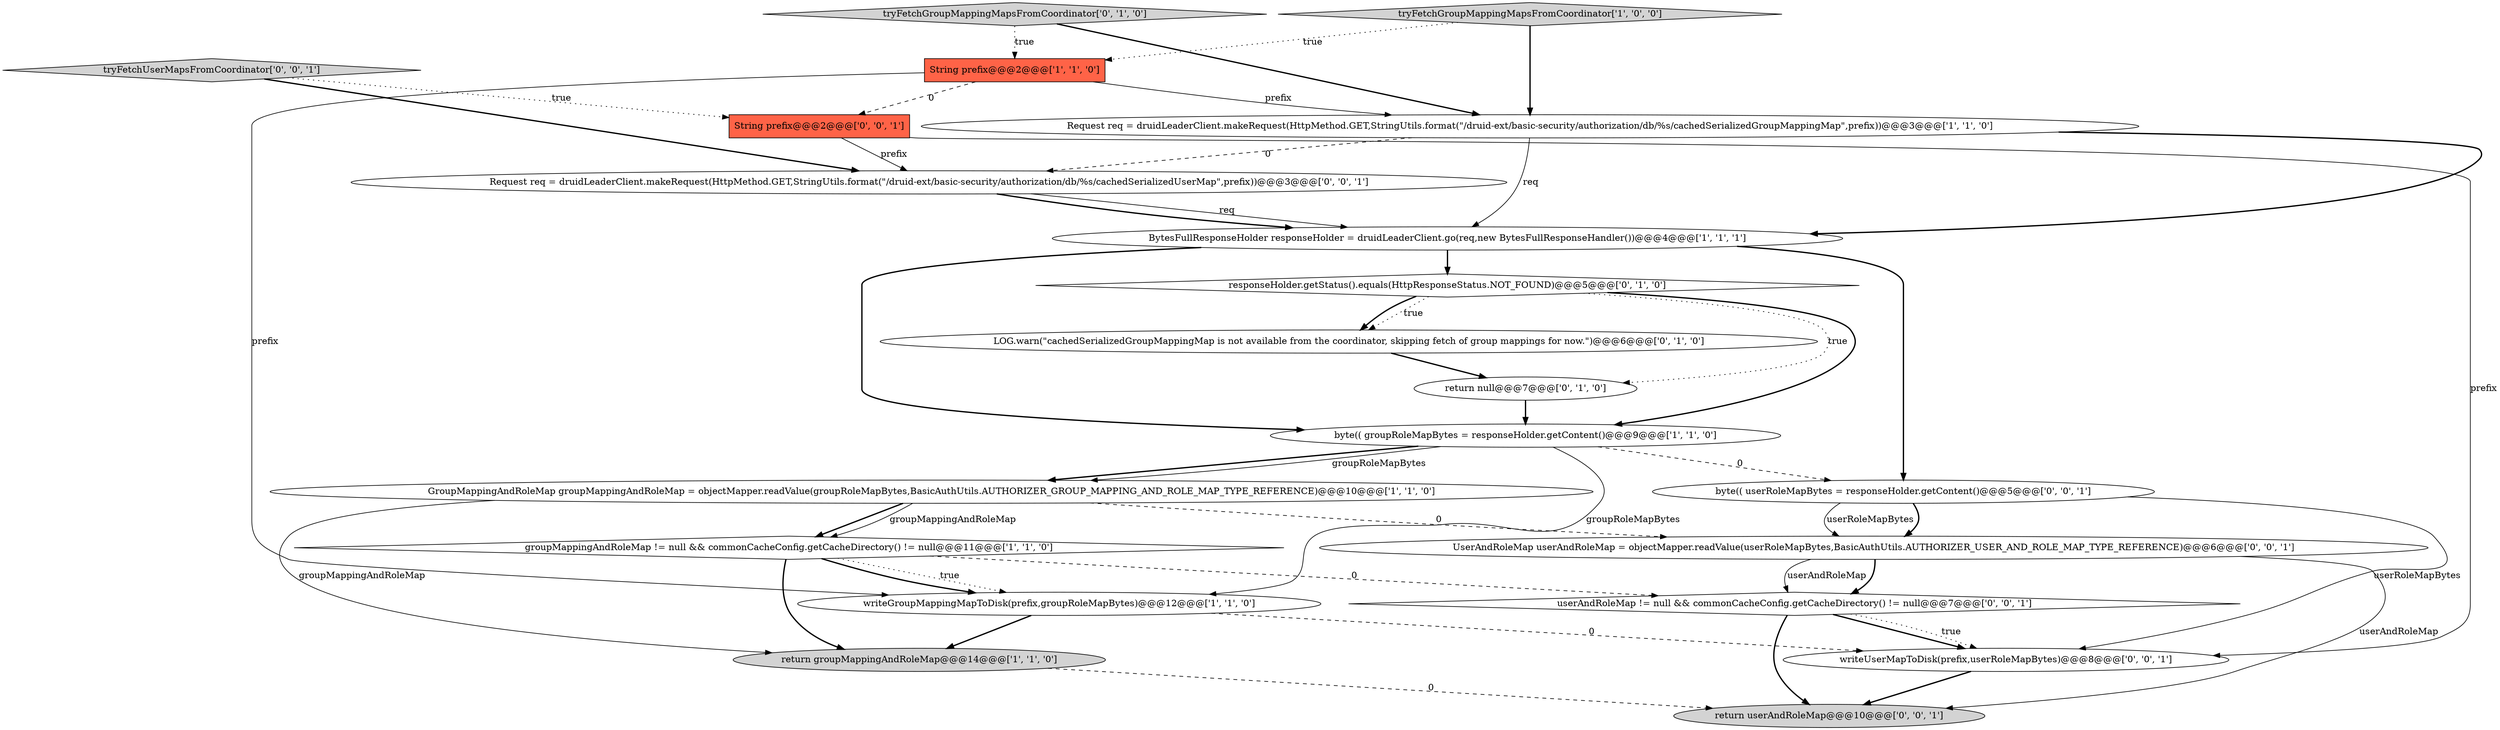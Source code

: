 digraph {
3 [style = filled, label = "return groupMappingAndRoleMap@@@14@@@['1', '1', '0']", fillcolor = lightgray, shape = ellipse image = "AAA0AAABBB1BBB"];
6 [style = filled, label = "groupMappingAndRoleMap != null && commonCacheConfig.getCacheDirectory() != null@@@11@@@['1', '1', '0']", fillcolor = white, shape = diamond image = "AAA0AAABBB1BBB"];
0 [style = filled, label = "String prefix@@@2@@@['1', '1', '0']", fillcolor = tomato, shape = box image = "AAA0AAABBB1BBB"];
20 [style = filled, label = "userAndRoleMap != null && commonCacheConfig.getCacheDirectory() != null@@@7@@@['0', '0', '1']", fillcolor = white, shape = diamond image = "AAA0AAABBB3BBB"];
14 [style = filled, label = "tryFetchUserMapsFromCoordinator['0', '0', '1']", fillcolor = lightgray, shape = diamond image = "AAA0AAABBB3BBB"];
7 [style = filled, label = "byte(( groupRoleMapBytes = responseHolder.getContent()@@@9@@@['1', '1', '0']", fillcolor = white, shape = ellipse image = "AAA0AAABBB1BBB"];
5 [style = filled, label = "Request req = druidLeaderClient.makeRequest(HttpMethod.GET,StringUtils.format(\"/druid-ext/basic-security/authorization/db/%s/cachedSerializedGroupMappingMap\",prefix))@@@3@@@['1', '1', '0']", fillcolor = white, shape = ellipse image = "AAA0AAABBB1BBB"];
13 [style = filled, label = "writeUserMapToDisk(prefix,userRoleMapBytes)@@@8@@@['0', '0', '1']", fillcolor = white, shape = ellipse image = "AAA0AAABBB3BBB"];
8 [style = filled, label = "GroupMappingAndRoleMap groupMappingAndRoleMap = objectMapper.readValue(groupRoleMapBytes,BasicAuthUtils.AUTHORIZER_GROUP_MAPPING_AND_ROLE_MAP_TYPE_REFERENCE)@@@10@@@['1', '1', '0']", fillcolor = white, shape = ellipse image = "AAA0AAABBB1BBB"];
12 [style = filled, label = "responseHolder.getStatus().equals(HttpResponseStatus.NOT_FOUND)@@@5@@@['0', '1', '0']", fillcolor = white, shape = diamond image = "AAA1AAABBB2BBB"];
18 [style = filled, label = "UserAndRoleMap userAndRoleMap = objectMapper.readValue(userRoleMapBytes,BasicAuthUtils.AUTHORIZER_USER_AND_ROLE_MAP_TYPE_REFERENCE)@@@6@@@['0', '0', '1']", fillcolor = white, shape = ellipse image = "AAA0AAABBB3BBB"];
10 [style = filled, label = "tryFetchGroupMappingMapsFromCoordinator['0', '1', '0']", fillcolor = lightgray, shape = diamond image = "AAA0AAABBB2BBB"];
15 [style = filled, label = "String prefix@@@2@@@['0', '0', '1']", fillcolor = tomato, shape = box image = "AAA0AAABBB3BBB"];
4 [style = filled, label = "tryFetchGroupMappingMapsFromCoordinator['1', '0', '0']", fillcolor = lightgray, shape = diamond image = "AAA0AAABBB1BBB"];
17 [style = filled, label = "return userAndRoleMap@@@10@@@['0', '0', '1']", fillcolor = lightgray, shape = ellipse image = "AAA0AAABBB3BBB"];
9 [style = filled, label = "return null@@@7@@@['0', '1', '0']", fillcolor = white, shape = ellipse image = "AAA1AAABBB2BBB"];
16 [style = filled, label = "byte(( userRoleMapBytes = responseHolder.getContent()@@@5@@@['0', '0', '1']", fillcolor = white, shape = ellipse image = "AAA0AAABBB3BBB"];
19 [style = filled, label = "Request req = druidLeaderClient.makeRequest(HttpMethod.GET,StringUtils.format(\"/druid-ext/basic-security/authorization/db/%s/cachedSerializedUserMap\",prefix))@@@3@@@['0', '0', '1']", fillcolor = white, shape = ellipse image = "AAA0AAABBB3BBB"];
1 [style = filled, label = "writeGroupMappingMapToDisk(prefix,groupRoleMapBytes)@@@12@@@['1', '1', '0']", fillcolor = white, shape = ellipse image = "AAA0AAABBB1BBB"];
11 [style = filled, label = "LOG.warn(\"cachedSerializedGroupMappingMap is not available from the coordinator, skipping fetch of group mappings for now.\")@@@6@@@['0', '1', '0']", fillcolor = white, shape = ellipse image = "AAA1AAABBB2BBB"];
2 [style = filled, label = "BytesFullResponseHolder responseHolder = druidLeaderClient.go(req,new BytesFullResponseHandler())@@@4@@@['1', '1', '1']", fillcolor = white, shape = ellipse image = "AAA0AAABBB1BBB"];
5->2 [style = bold, label=""];
15->13 [style = solid, label="prefix"];
12->7 [style = bold, label=""];
15->19 [style = solid, label="prefix"];
5->2 [style = solid, label="req"];
7->8 [style = bold, label=""];
18->20 [style = bold, label=""];
3->17 [style = dashed, label="0"];
8->18 [style = dashed, label="0"];
6->20 [style = dashed, label="0"];
0->5 [style = solid, label="prefix"];
2->7 [style = bold, label=""];
16->18 [style = bold, label=""];
13->17 [style = bold, label=""];
12->11 [style = dotted, label="true"];
18->17 [style = solid, label="userAndRoleMap"];
4->5 [style = bold, label=""];
6->1 [style = dotted, label="true"];
7->8 [style = solid, label="groupRoleMapBytes"];
11->9 [style = bold, label=""];
18->20 [style = solid, label="userAndRoleMap"];
16->18 [style = solid, label="userRoleMapBytes"];
8->6 [style = bold, label=""];
14->19 [style = bold, label=""];
10->0 [style = dotted, label="true"];
5->19 [style = dashed, label="0"];
4->0 [style = dotted, label="true"];
1->13 [style = dashed, label="0"];
8->3 [style = solid, label="groupMappingAndRoleMap"];
1->3 [style = bold, label=""];
20->13 [style = bold, label=""];
14->15 [style = dotted, label="true"];
7->1 [style = solid, label="groupRoleMapBytes"];
12->9 [style = dotted, label="true"];
16->13 [style = solid, label="userRoleMapBytes"];
0->1 [style = solid, label="prefix"];
8->6 [style = solid, label="groupMappingAndRoleMap"];
6->3 [style = bold, label=""];
19->2 [style = solid, label="req"];
20->13 [style = dotted, label="true"];
20->17 [style = bold, label=""];
2->16 [style = bold, label=""];
7->16 [style = dashed, label="0"];
12->11 [style = bold, label=""];
19->2 [style = bold, label=""];
0->15 [style = dashed, label="0"];
6->1 [style = bold, label=""];
10->5 [style = bold, label=""];
2->12 [style = bold, label=""];
9->7 [style = bold, label=""];
}
